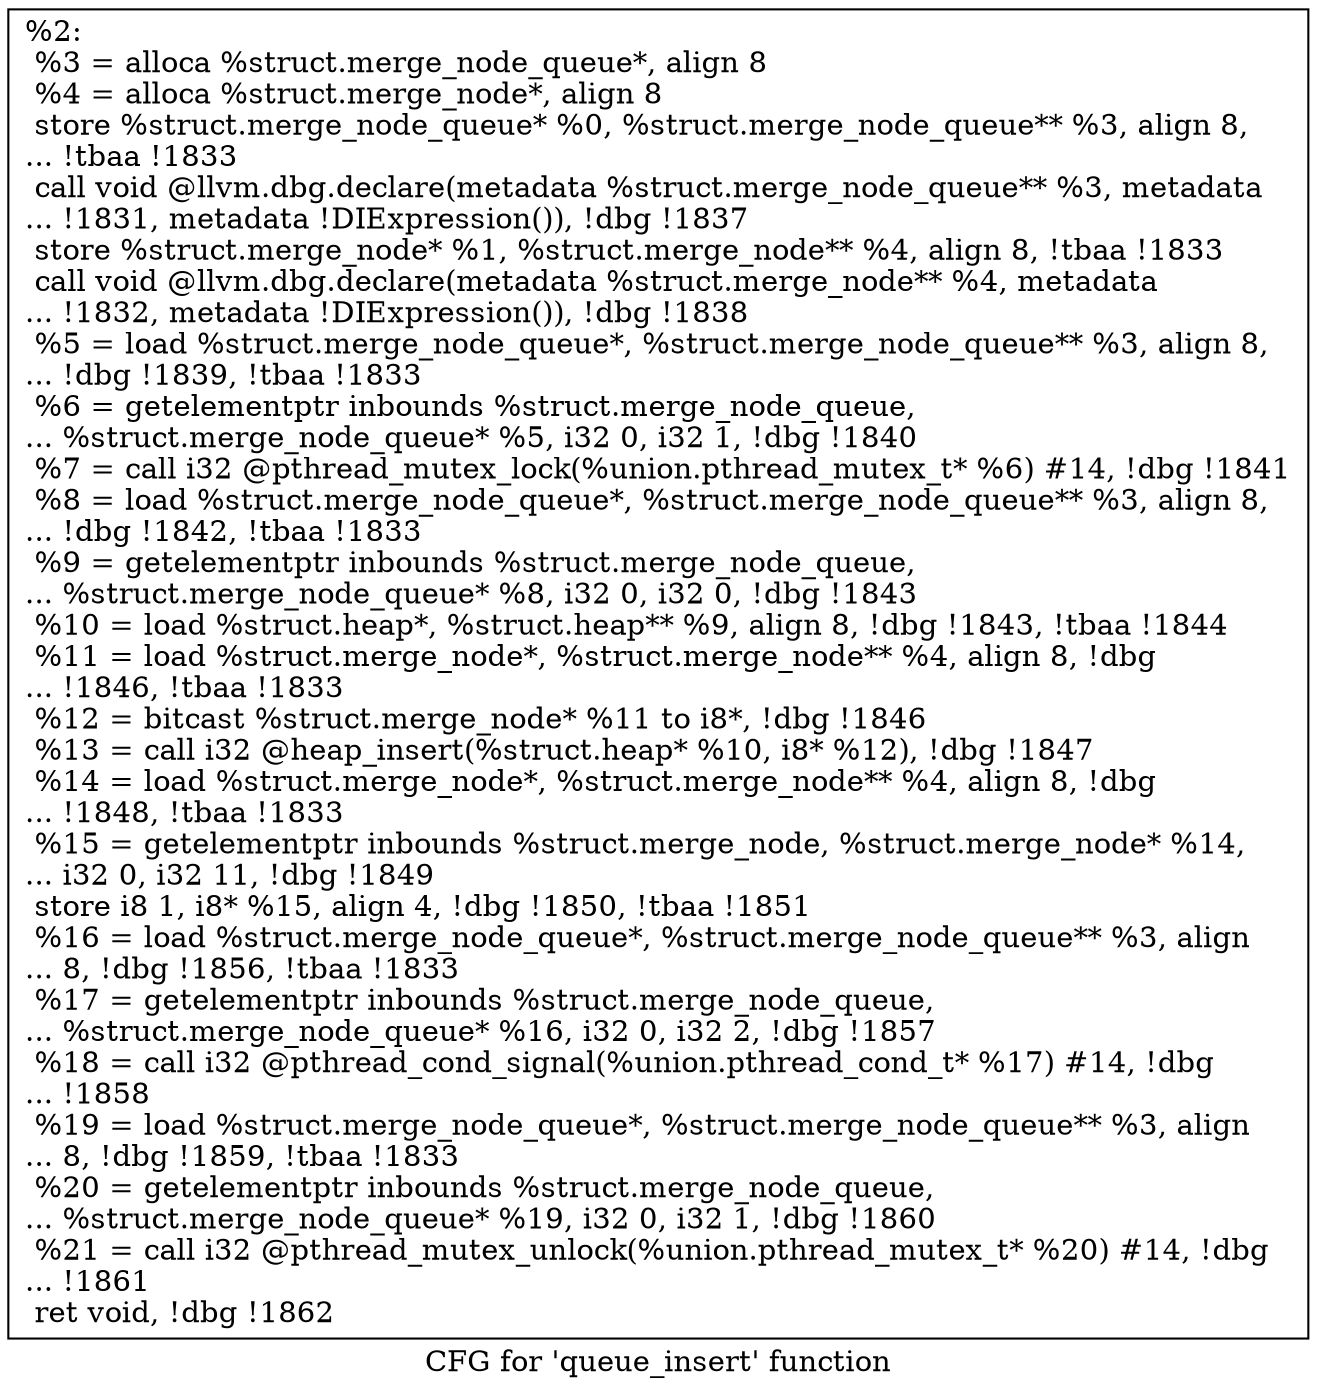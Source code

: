 digraph "CFG for 'queue_insert' function" {
	label="CFG for 'queue_insert' function";

	Node0x1ef0bf0 [shape=record,label="{%2:\l  %3 = alloca %struct.merge_node_queue*, align 8\l  %4 = alloca %struct.merge_node*, align 8\l  store %struct.merge_node_queue* %0, %struct.merge_node_queue** %3, align 8,\l... !tbaa !1833\l  call void @llvm.dbg.declare(metadata %struct.merge_node_queue** %3, metadata\l... !1831, metadata !DIExpression()), !dbg !1837\l  store %struct.merge_node* %1, %struct.merge_node** %4, align 8, !tbaa !1833\l  call void @llvm.dbg.declare(metadata %struct.merge_node** %4, metadata\l... !1832, metadata !DIExpression()), !dbg !1838\l  %5 = load %struct.merge_node_queue*, %struct.merge_node_queue** %3, align 8,\l... !dbg !1839, !tbaa !1833\l  %6 = getelementptr inbounds %struct.merge_node_queue,\l... %struct.merge_node_queue* %5, i32 0, i32 1, !dbg !1840\l  %7 = call i32 @pthread_mutex_lock(%union.pthread_mutex_t* %6) #14, !dbg !1841\l  %8 = load %struct.merge_node_queue*, %struct.merge_node_queue** %3, align 8,\l... !dbg !1842, !tbaa !1833\l  %9 = getelementptr inbounds %struct.merge_node_queue,\l... %struct.merge_node_queue* %8, i32 0, i32 0, !dbg !1843\l  %10 = load %struct.heap*, %struct.heap** %9, align 8, !dbg !1843, !tbaa !1844\l  %11 = load %struct.merge_node*, %struct.merge_node** %4, align 8, !dbg\l... !1846, !tbaa !1833\l  %12 = bitcast %struct.merge_node* %11 to i8*, !dbg !1846\l  %13 = call i32 @heap_insert(%struct.heap* %10, i8* %12), !dbg !1847\l  %14 = load %struct.merge_node*, %struct.merge_node** %4, align 8, !dbg\l... !1848, !tbaa !1833\l  %15 = getelementptr inbounds %struct.merge_node, %struct.merge_node* %14,\l... i32 0, i32 11, !dbg !1849\l  store i8 1, i8* %15, align 4, !dbg !1850, !tbaa !1851\l  %16 = load %struct.merge_node_queue*, %struct.merge_node_queue** %3, align\l... 8, !dbg !1856, !tbaa !1833\l  %17 = getelementptr inbounds %struct.merge_node_queue,\l... %struct.merge_node_queue* %16, i32 0, i32 2, !dbg !1857\l  %18 = call i32 @pthread_cond_signal(%union.pthread_cond_t* %17) #14, !dbg\l... !1858\l  %19 = load %struct.merge_node_queue*, %struct.merge_node_queue** %3, align\l... 8, !dbg !1859, !tbaa !1833\l  %20 = getelementptr inbounds %struct.merge_node_queue,\l... %struct.merge_node_queue* %19, i32 0, i32 1, !dbg !1860\l  %21 = call i32 @pthread_mutex_unlock(%union.pthread_mutex_t* %20) #14, !dbg\l... !1861\l  ret void, !dbg !1862\l}"];
}
